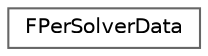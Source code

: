 digraph "Graphical Class Hierarchy"
{
 // INTERACTIVE_SVG=YES
 // LATEX_PDF_SIZE
  bgcolor="transparent";
  edge [fontname=Helvetica,fontsize=10,labelfontname=Helvetica,labelfontsize=10];
  node [fontname=Helvetica,fontsize=10,shape=box,height=0.2,width=0.4];
  rankdir="LR";
  Node0 [id="Node000000",label="FPerSolverData",height=0.2,width=0.4,color="grey40", fillcolor="white", style="filled",URL="$d1/da2/structFPerSolverData.html",tooltip=" "];
}
